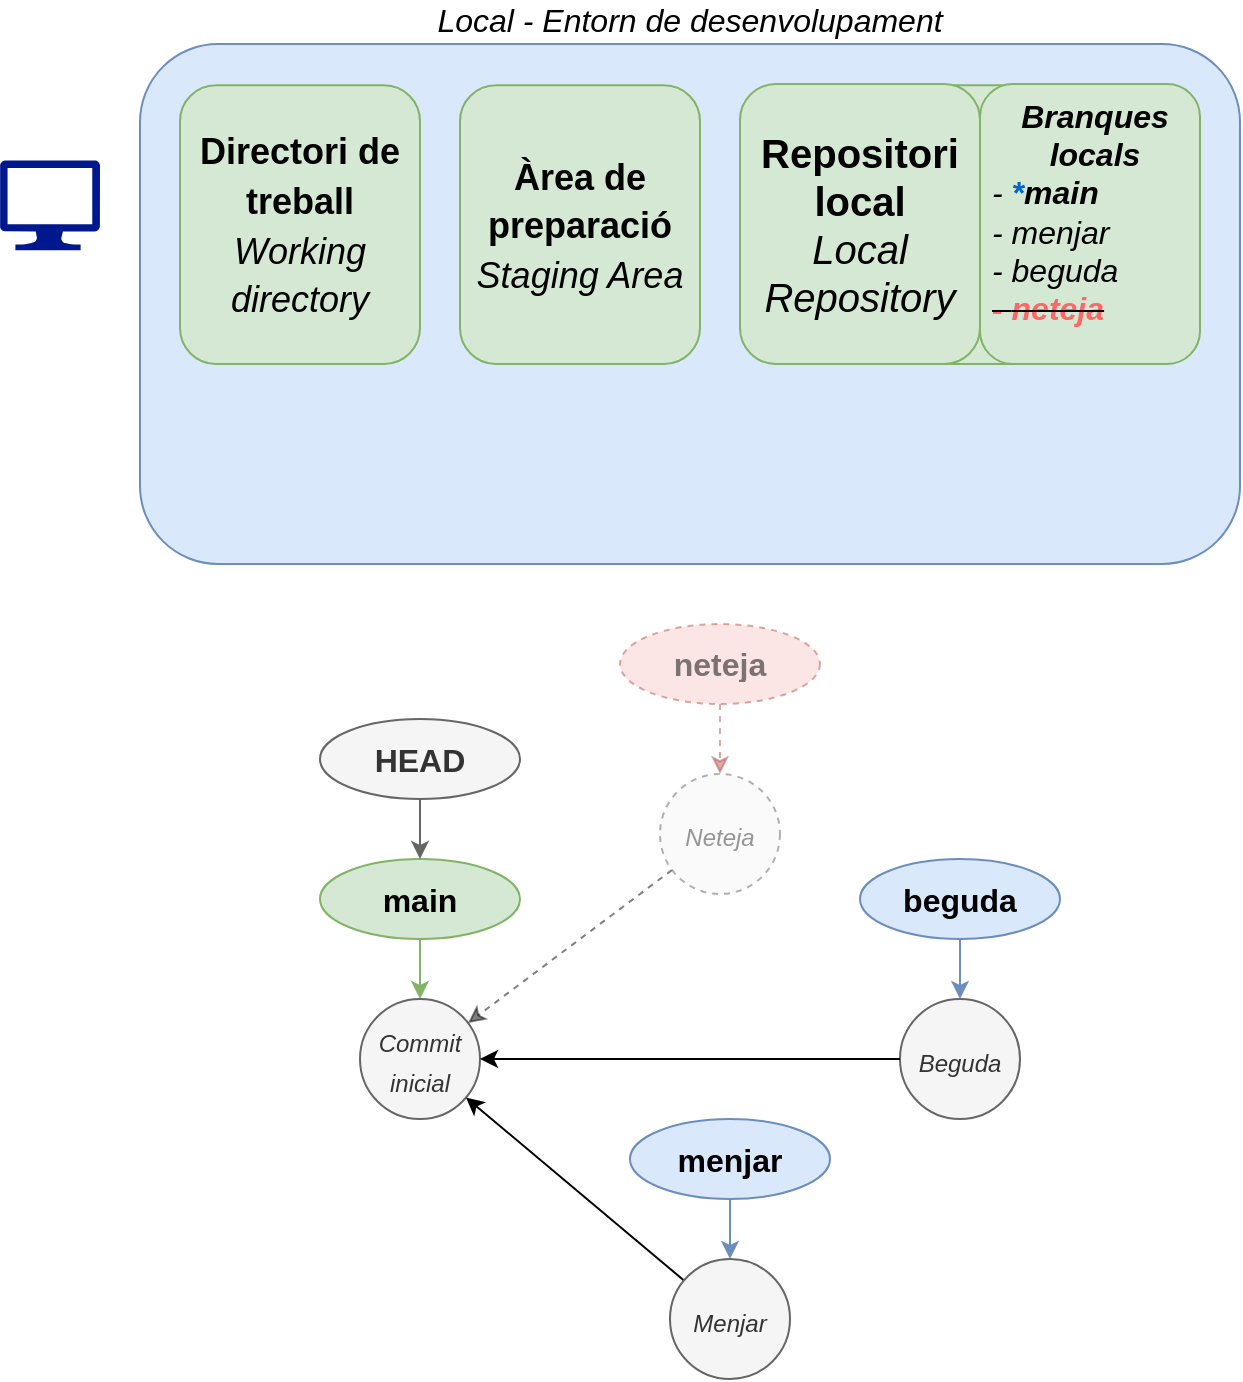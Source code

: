 <mxfile version="24.8.2">
  <diagram name="Pàgina-1" id="mhbHxmUa4zc_a_H4eHv1">
    <mxGraphModel dx="2074" dy="1146" grid="1" gridSize="10" guides="1" tooltips="1" connect="1" arrows="1" fold="1" page="1" pageScale="1" pageWidth="827" pageHeight="1169" math="0" shadow="0">
      <root>
        <mxCell id="0" />
        <mxCell id="1" parent="0" />
        <mxCell id="nmTJw0l1gP9_YWdhC2ua-1" style="rounded=0;orthogonalLoop=1;jettySize=auto;html=1;exitX=0.5;exitY=1;exitDx=0;exitDy=0;fillColor=#d5e8d4;strokeColor=#82b366;" edge="1" parent="1" source="nmTJw0l1gP9_YWdhC2ua-2" target="nmTJw0l1gP9_YWdhC2ua-5">
          <mxGeometry relative="1" as="geometry">
            <mxPoint x="976.667" y="727.5" as="targetPoint" />
          </mxGeometry>
        </mxCell>
        <mxCell id="nmTJw0l1gP9_YWdhC2ua-2" value="main" style="ellipse;whiteSpace=wrap;html=1;fillColor=#d5e8d4;strokeColor=#82b366;fontSize=16;fontStyle=1" vertex="1" parent="1">
          <mxGeometry x="950" y="647.5" width="100" height="40" as="geometry" />
        </mxCell>
        <mxCell id="nmTJw0l1gP9_YWdhC2ua-3" value="neteja" style="ellipse;whiteSpace=wrap;html=1;fillColor=#f8cecc;strokeColor=#b85450;fontSize=16;fontStyle=1;opacity=50;textOpacity=50;dashed=1;" vertex="1" parent="1">
          <mxGeometry x="1100" y="530" width="100" height="40" as="geometry" />
        </mxCell>
        <mxCell id="nmTJw0l1gP9_YWdhC2ua-4" style="rounded=0;orthogonalLoop=1;jettySize=auto;html=1;fillColor=#f8cecc;strokeColor=#b85450;opacity=50;textOpacity=50;dashed=1;" edge="1" parent="1" source="nmTJw0l1gP9_YWdhC2ua-3" target="nmTJw0l1gP9_YWdhC2ua-31">
          <mxGeometry relative="1" as="geometry">
            <mxPoint x="800" y="767" as="sourcePoint" />
            <mxPoint x="877.5" y="715" as="targetPoint" />
          </mxGeometry>
        </mxCell>
        <mxCell id="nmTJw0l1gP9_YWdhC2ua-5" value="&lt;i style=&quot;font-size: 16px;&quot;&gt;&lt;font style=&quot;font-size: 12px;&quot;&gt;Commit inicial&lt;/font&gt;&lt;/i&gt;" style="ellipse;whiteSpace=wrap;html=1;fillColor=#f5f5f5;fontColor=#333333;strokeColor=#666666;" vertex="1" parent="1">
          <mxGeometry x="970" y="717.5" width="60" height="60" as="geometry" />
        </mxCell>
        <mxCell id="nmTJw0l1gP9_YWdhC2ua-6" value="&lt;i&gt;Local - Entorn de desenvolupament&lt;/i&gt;" style="rounded=1;whiteSpace=wrap;html=1;verticalAlign=bottom;labelPosition=center;verticalLabelPosition=top;align=center;textDirection=ltr;labelBackgroundColor=none;spacingTop=0;spacing=2;fontSize=16;fillColor=#dae8fc;strokeColor=#6c8ebf;" vertex="1" parent="1">
          <mxGeometry x="860" y="240" width="550" height="260" as="geometry" />
        </mxCell>
        <mxCell id="nmTJw0l1gP9_YWdhC2ua-7" value="" style="sketch=0;aspect=fixed;pointerEvents=1;shadow=0;dashed=0;html=1;strokeColor=none;labelPosition=center;verticalLabelPosition=bottom;verticalAlign=top;align=center;fillColor=#00188D;shape=mxgraph.azure.computer" vertex="1" parent="1">
          <mxGeometry x="790" y="298.13" width="50" height="45" as="geometry" />
        </mxCell>
        <mxCell id="nmTJw0l1gP9_YWdhC2ua-8" value="" style="rounded=1;whiteSpace=wrap;html=1;fontSize=20;fillColor=#d5e8d4;strokeColor=#82b366;" vertex="1" parent="1">
          <mxGeometry x="1160" y="260.63" width="230" height="139.37" as="geometry" />
        </mxCell>
        <mxCell id="nmTJw0l1gP9_YWdhC2ua-9" value="&lt;b&gt;Repositori local&lt;/b&gt;&lt;i&gt;&lt;br&gt;Local Repository&lt;/i&gt;" style="rounded=1;whiteSpace=wrap;html=1;fontSize=20;fillColor=#d5e8d4;strokeColor=#82b366;" vertex="1" parent="1">
          <mxGeometry x="1160" y="260" width="120" height="140" as="geometry" />
        </mxCell>
        <mxCell id="nmTJw0l1gP9_YWdhC2ua-10" value="&lt;b style=&quot;border-color: var(--border-color); font-size: 18px;&quot;&gt;Àrea de preparació&lt;/b&gt;&lt;br style=&quot;border-color: var(--border-color); font-size: 18px;&quot;&gt;&lt;i style=&quot;border-color: var(--border-color); font-size: 18px;&quot;&gt;Staging Area&lt;/i&gt;" style="rounded=1;whiteSpace=wrap;html=1;fontSize=20;fillColor=#d5e8d4;strokeColor=#82b366;" vertex="1" parent="1">
          <mxGeometry x="1020" y="260.63" width="120" height="139.37" as="geometry" />
        </mxCell>
        <mxCell id="nmTJw0l1gP9_YWdhC2ua-11" value="&lt;b style=&quot;border-color: var(--border-color); font-size: 18px;&quot;&gt;Directori de treball&lt;/b&gt;&lt;br style=&quot;border-color: var(--border-color); font-size: 18px;&quot;&gt;&lt;i style=&quot;border-color: var(--border-color); font-size: 18px;&quot;&gt;Working directory&lt;/i&gt;" style="rounded=1;whiteSpace=wrap;html=1;fontSize=20;fillColor=#d5e8d4;strokeColor=#82b366;" vertex="1" parent="1">
          <mxGeometry x="880" y="260.63" width="120" height="139.37" as="geometry" />
        </mxCell>
        <mxCell id="nmTJw0l1gP9_YWdhC2ua-12" value="" style="shape=image;imageAspect=0;aspect=fixed;verticalLabelPosition=bottom;verticalAlign=top;image=https://cdn0.iconfinder.com/data/icons/folder-line/512/folder_tree-512.png;" vertex="1" parent="1">
          <mxGeometry x="905" y="410" width="70" height="70" as="geometry" />
        </mxCell>
        <mxCell id="nmTJw0l1gP9_YWdhC2ua-13" value="" style="shape=image;imageAspect=0;aspect=fixed;verticalLabelPosition=bottom;verticalAlign=top;image=https://cdn.icon-icons.com/icons2/2718/PNG/512/git_branch_icon_174485.png;" vertex="1" parent="1">
          <mxGeometry x="1239.5" y="410" width="71" height="71" as="geometry" />
        </mxCell>
        <mxCell id="nmTJw0l1gP9_YWdhC2ua-14" value="&lt;b style=&quot;font-style: italic; font-size: 16px;&quot;&gt;Branques locals&lt;/b&gt;&lt;br style=&quot;font-size: 16px;&quot;&gt;&lt;div style=&quot;font-style: italic; text-align: left;&quot;&gt;&lt;span style=&quot;background-color: initial;&quot;&gt;-&amp;nbsp;&lt;/span&gt;&lt;b style=&quot;background-color: initial;&quot;&gt;&lt;font color=&quot;#0066cc&quot;&gt;*&lt;/font&gt;&lt;/b&gt;&lt;b style=&quot;background-color: initial;&quot;&gt;main&lt;/b&gt;&lt;/div&gt;&lt;div style=&quot;text-align: left;&quot;&gt;&lt;span style=&quot;background-color: initial;&quot;&gt;&lt;i&gt;- menjar&lt;/i&gt;&lt;/span&gt;&lt;/div&gt;&lt;div style=&quot;font-style: italic; text-align: left;&quot;&gt;&lt;span style=&quot;background-color: initial;&quot;&gt;- beguda&lt;/span&gt;&lt;/div&gt;&lt;div style=&quot;font-style: italic; text-align: left;&quot;&gt;&lt;b&gt;&lt;strike&gt;&lt;font color=&quot;#ff6666&quot;&gt;&lt;span style=&quot;background-color: initial;&quot;&gt;-&amp;nbsp;&lt;/span&gt;&lt;span style=&quot;background-color: initial;&quot;&gt;neteja&lt;/span&gt;&lt;/font&gt;&lt;/strike&gt;&lt;/b&gt;&lt;/div&gt;" style="rounded=1;whiteSpace=wrap;html=1;fontSize=16;fillColor=#d5e8d4;strokeColor=#82b366;verticalAlign=top;spacingLeft=5;" vertex="1" parent="1">
          <mxGeometry x="1280" y="260" width="110" height="140" as="geometry" />
        </mxCell>
        <mxCell id="nmTJw0l1gP9_YWdhC2ua-15" style="rounded=0;orthogonalLoop=1;jettySize=auto;html=1;" edge="1" parent="1" source="nmTJw0l1gP9_YWdhC2ua-16" target="nmTJw0l1gP9_YWdhC2ua-5">
          <mxGeometry relative="1" as="geometry" />
        </mxCell>
        <mxCell id="nmTJw0l1gP9_YWdhC2ua-16" value="&lt;i style=&quot;font-size: 16px;&quot;&gt;&lt;font style=&quot;font-size: 12px;&quot;&gt;Menjar&lt;/font&gt;&lt;/i&gt;" style="ellipse;whiteSpace=wrap;html=1;fillColor=#f5f5f5;fontColor=#333333;strokeColor=#666666;" vertex="1" parent="1">
          <mxGeometry x="1125" y="847.5" width="60" height="60" as="geometry" />
        </mxCell>
        <mxCell id="nmTJw0l1gP9_YWdhC2ua-17" style="rounded=0;orthogonalLoop=1;jettySize=auto;html=1;exitX=0.5;exitY=1;exitDx=0;exitDy=0;fillColor=#dae8fc;strokeColor=#6c8ebf;" edge="1" parent="1" source="nmTJw0l1gP9_YWdhC2ua-18" target="nmTJw0l1gP9_YWdhC2ua-16">
          <mxGeometry relative="1" as="geometry">
            <mxPoint x="1108" y="857.5" as="targetPoint" />
          </mxGeometry>
        </mxCell>
        <mxCell id="nmTJw0l1gP9_YWdhC2ua-18" value="menjar" style="ellipse;whiteSpace=wrap;html=1;fillColor=#dae8fc;strokeColor=#6c8ebf;fontSize=16;fontStyle=1" vertex="1" parent="1">
          <mxGeometry x="1105" y="777.5" width="100" height="40" as="geometry" />
        </mxCell>
        <mxCell id="nmTJw0l1gP9_YWdhC2ua-26" value="&lt;i style=&quot;font-size: 16px;&quot;&gt;&lt;font style=&quot;font-size: 12px;&quot;&gt;Beguda&lt;/font&gt;&lt;/i&gt;" style="ellipse;whiteSpace=wrap;html=1;fillColor=#f5f5f5;fontColor=#333333;strokeColor=#666666;" vertex="1" parent="1">
          <mxGeometry x="1240" y="717.5" width="60" height="60" as="geometry" />
        </mxCell>
        <mxCell id="nmTJw0l1gP9_YWdhC2ua-27" style="rounded=0;orthogonalLoop=1;jettySize=auto;html=1;exitX=0.5;exitY=1;exitDx=0;exitDy=0;fillColor=#dae8fc;strokeColor=#6c8ebf;" edge="1" parent="1" source="nmTJw0l1gP9_YWdhC2ua-28" target="nmTJw0l1gP9_YWdhC2ua-26">
          <mxGeometry relative="1" as="geometry">
            <mxPoint x="1223" y="727.5" as="targetPoint" />
          </mxGeometry>
        </mxCell>
        <mxCell id="nmTJw0l1gP9_YWdhC2ua-28" value="beguda" style="ellipse;whiteSpace=wrap;html=1;fillColor=#dae8fc;strokeColor=#6c8ebf;fontSize=16;fontStyle=1" vertex="1" parent="1">
          <mxGeometry x="1220" y="647.5" width="100" height="40" as="geometry" />
        </mxCell>
        <mxCell id="nmTJw0l1gP9_YWdhC2ua-29" style="rounded=0;orthogonalLoop=1;jettySize=auto;html=1;" edge="1" parent="1" source="nmTJw0l1gP9_YWdhC2ua-26" target="nmTJw0l1gP9_YWdhC2ua-5">
          <mxGeometry relative="1" as="geometry">
            <mxPoint x="1179" y="593.5" as="sourcePoint" />
            <mxPoint x="1031" y="736.5" as="targetPoint" />
          </mxGeometry>
        </mxCell>
        <mxCell id="nmTJw0l1gP9_YWdhC2ua-30" style="rounded=0;orthogonalLoop=1;jettySize=auto;html=1;opacity=50;textOpacity=50;dashed=1;" edge="1" parent="1" source="nmTJw0l1gP9_YWdhC2ua-31" target="nmTJw0l1gP9_YWdhC2ua-5">
          <mxGeometry relative="1" as="geometry" />
        </mxCell>
        <mxCell id="nmTJw0l1gP9_YWdhC2ua-31" value="&lt;i style=&quot;font-size: 16px;&quot;&gt;&lt;font style=&quot;font-size: 12px;&quot;&gt;Neteja&lt;/font&gt;&lt;/i&gt;" style="ellipse;whiteSpace=wrap;html=1;fillColor=#f5f5f5;fontColor=#333333;strokeColor=#666666;opacity=50;textOpacity=50;dashed=1;" vertex="1" parent="1">
          <mxGeometry x="1120" y="605" width="60" height="60" as="geometry" />
        </mxCell>
        <mxCell id="nmTJw0l1gP9_YWdhC2ua-32" style="edgeStyle=orthogonalEdgeStyle;rounded=0;orthogonalLoop=1;jettySize=auto;html=1;exitX=0.5;exitY=1;exitDx=0;exitDy=0;fillColor=#f5f5f5;strokeColor=#666666;" edge="1" parent="1" source="nmTJw0l1gP9_YWdhC2ua-33" target="nmTJw0l1gP9_YWdhC2ua-2">
          <mxGeometry relative="1" as="geometry">
            <mxPoint x="1000" y="647.5" as="targetPoint" />
          </mxGeometry>
        </mxCell>
        <mxCell id="nmTJw0l1gP9_YWdhC2ua-33" value="HEAD" style="ellipse;whiteSpace=wrap;html=1;fillColor=#f5f5f5;strokeColor=#666666;fontSize=16;fontStyle=1;fontColor=#333333;" vertex="1" parent="1">
          <mxGeometry x="950" y="577.5" width="100" height="40" as="geometry" />
        </mxCell>
      </root>
    </mxGraphModel>
  </diagram>
</mxfile>

